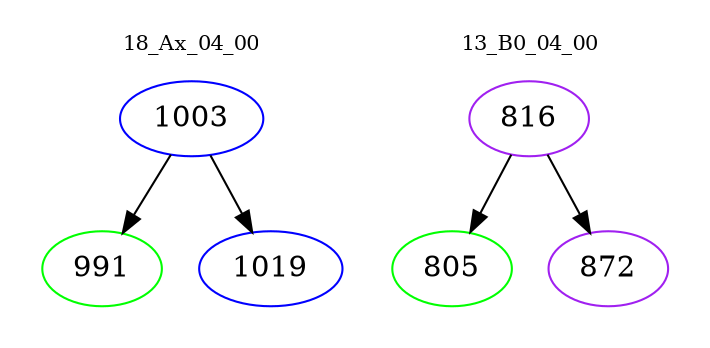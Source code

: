 digraph{
subgraph cluster_0 {
color = white
label = "18_Ax_04_00";
fontsize=10;
T0_1003 [label="1003", color="blue"]
T0_1003 -> T0_991 [color="black"]
T0_991 [label="991", color="green"]
T0_1003 -> T0_1019 [color="black"]
T0_1019 [label="1019", color="blue"]
}
subgraph cluster_1 {
color = white
label = "13_B0_04_00";
fontsize=10;
T1_816 [label="816", color="purple"]
T1_816 -> T1_805 [color="black"]
T1_805 [label="805", color="green"]
T1_816 -> T1_872 [color="black"]
T1_872 [label="872", color="purple"]
}
}
